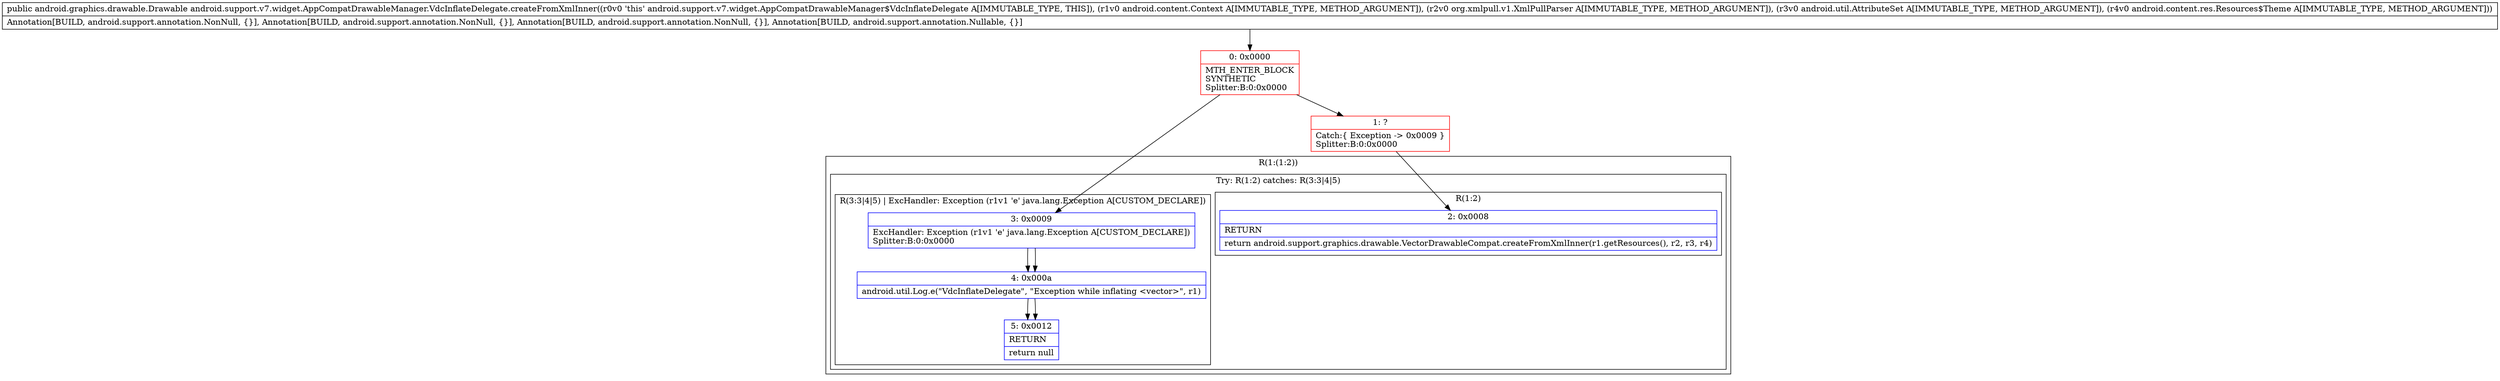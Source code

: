 digraph "CFG forandroid.support.v7.widget.AppCompatDrawableManager.VdcInflateDelegate.createFromXmlInner(Landroid\/content\/Context;Lorg\/xmlpull\/v1\/XmlPullParser;Landroid\/util\/AttributeSet;Landroid\/content\/res\/Resources$Theme;)Landroid\/graphics\/drawable\/Drawable;" {
subgraph cluster_Region_1702682851 {
label = "R(1:(1:2))";
node [shape=record,color=blue];
subgraph cluster_TryCatchRegion_712580854 {
label = "Try: R(1:2) catches: R(3:3|4|5)";
node [shape=record,color=blue];
subgraph cluster_Region_2135414961 {
label = "R(1:2)";
node [shape=record,color=blue];
Node_2 [shape=record,label="{2\:\ 0x0008|RETURN\l|return android.support.graphics.drawable.VectorDrawableCompat.createFromXmlInner(r1.getResources(), r2, r3, r4)\l}"];
}
subgraph cluster_Region_929722210 {
label = "R(3:3|4|5) | ExcHandler: Exception (r1v1 'e' java.lang.Exception A[CUSTOM_DECLARE])\l";
node [shape=record,color=blue];
Node_3 [shape=record,label="{3\:\ 0x0009|ExcHandler: Exception (r1v1 'e' java.lang.Exception A[CUSTOM_DECLARE])\lSplitter:B:0:0x0000\l}"];
Node_4 [shape=record,label="{4\:\ 0x000a|android.util.Log.e(\"VdcInflateDelegate\", \"Exception while inflating \<vector\>\", r1)\l}"];
Node_5 [shape=record,label="{5\:\ 0x0012|RETURN\l|return null\l}"];
}
}
}
subgraph cluster_Region_929722210 {
label = "R(3:3|4|5) | ExcHandler: Exception (r1v1 'e' java.lang.Exception A[CUSTOM_DECLARE])\l";
node [shape=record,color=blue];
Node_3 [shape=record,label="{3\:\ 0x0009|ExcHandler: Exception (r1v1 'e' java.lang.Exception A[CUSTOM_DECLARE])\lSplitter:B:0:0x0000\l}"];
Node_4 [shape=record,label="{4\:\ 0x000a|android.util.Log.e(\"VdcInflateDelegate\", \"Exception while inflating \<vector\>\", r1)\l}"];
Node_5 [shape=record,label="{5\:\ 0x0012|RETURN\l|return null\l}"];
}
Node_0 [shape=record,color=red,label="{0\:\ 0x0000|MTH_ENTER_BLOCK\lSYNTHETIC\lSplitter:B:0:0x0000\l}"];
Node_1 [shape=record,color=red,label="{1\:\ ?|Catch:\{ Exception \-\> 0x0009 \}\lSplitter:B:0:0x0000\l}"];
MethodNode[shape=record,label="{public android.graphics.drawable.Drawable android.support.v7.widget.AppCompatDrawableManager.VdcInflateDelegate.createFromXmlInner((r0v0 'this' android.support.v7.widget.AppCompatDrawableManager$VdcInflateDelegate A[IMMUTABLE_TYPE, THIS]), (r1v0 android.content.Context A[IMMUTABLE_TYPE, METHOD_ARGUMENT]), (r2v0 org.xmlpull.v1.XmlPullParser A[IMMUTABLE_TYPE, METHOD_ARGUMENT]), (r3v0 android.util.AttributeSet A[IMMUTABLE_TYPE, METHOD_ARGUMENT]), (r4v0 android.content.res.Resources$Theme A[IMMUTABLE_TYPE, METHOD_ARGUMENT]))  | Annotation[BUILD, android.support.annotation.NonNull, \{\}], Annotation[BUILD, android.support.annotation.NonNull, \{\}], Annotation[BUILD, android.support.annotation.NonNull, \{\}], Annotation[BUILD, android.support.annotation.Nullable, \{\}]\l}"];
MethodNode -> Node_0;
Node_3 -> Node_4;
Node_4 -> Node_5;
Node_3 -> Node_4;
Node_4 -> Node_5;
Node_0 -> Node_1;
Node_0 -> Node_3;
Node_1 -> Node_2;
}

